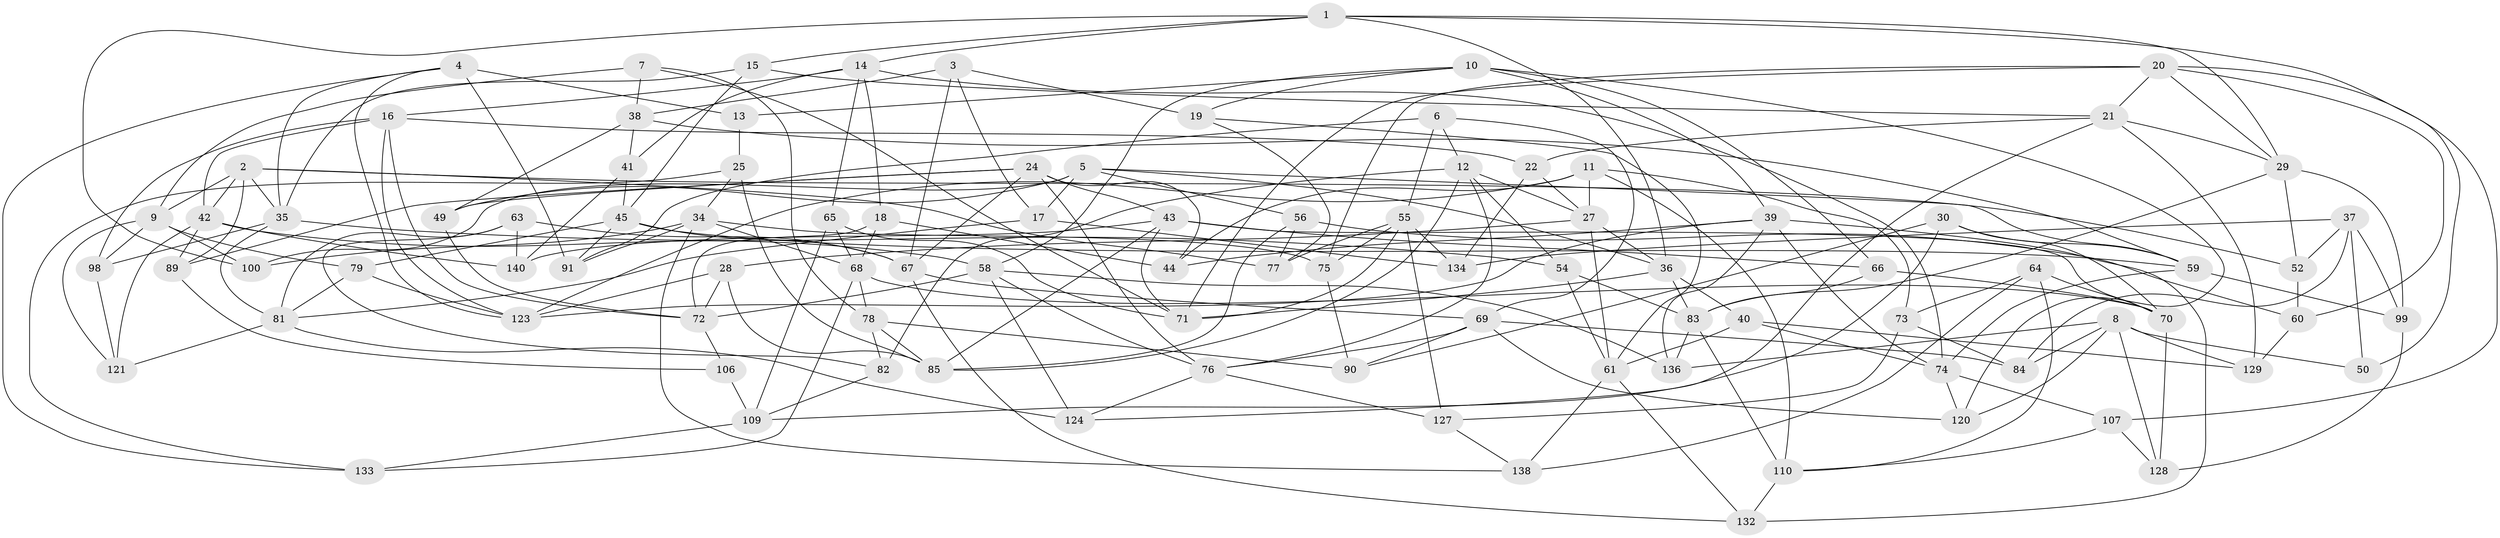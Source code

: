 // Generated by graph-tools (version 1.1) at 2025/24/03/03/25 07:24:28]
// undirected, 95 vertices, 229 edges
graph export_dot {
graph [start="1"]
  node [color=gray90,style=filled];
  1 [super="+51"];
  2 [super="+95"];
  3;
  4 [super="+53"];
  5 [super="+113"];
  6;
  7 [super="+62"];
  8 [super="+33"];
  9 [super="+94"];
  10 [super="+135"];
  11 [super="+23"];
  12 [super="+118"];
  13;
  14 [super="+57"];
  15;
  16 [super="+32"];
  17;
  18;
  19;
  20 [super="+96"];
  21 [super="+26"];
  22;
  24 [super="+46"];
  25;
  27 [super="+31"];
  28;
  29 [super="+104"];
  30;
  34 [super="+92"];
  35 [super="+48"];
  36 [super="+105"];
  37 [super="+102"];
  38 [super="+130"];
  39 [super="+47"];
  40;
  41;
  42 [super="+103"];
  43 [super="+87"];
  44;
  45 [super="+80"];
  49;
  50;
  52;
  54;
  55 [super="+119"];
  56;
  58 [super="+131"];
  59 [super="+116"];
  60;
  61 [super="+125"];
  63;
  64;
  65;
  66;
  67 [super="+108"];
  68 [super="+115"];
  69 [super="+88"];
  70 [super="+114"];
  71 [super="+93"];
  72 [super="+122"];
  73;
  74 [super="+101"];
  75;
  76 [super="+86"];
  77;
  78 [super="+97"];
  79;
  81 [super="+137"];
  82;
  83 [super="+112"];
  84;
  85 [super="+117"];
  89;
  90;
  91;
  98;
  99;
  100;
  106;
  107;
  109 [super="+126"];
  110 [super="+111"];
  120;
  121;
  123 [super="+139"];
  124;
  127;
  128;
  129;
  132;
  133;
  134;
  136;
  138;
  140;
  1 -- 36;
  1 -- 100;
  1 -- 29;
  1 -- 50;
  1 -- 14;
  1 -- 15;
  2 -- 89;
  2 -- 42;
  2 -- 35;
  2 -- 9;
  2 -- 52;
  2 -- 77;
  3 -- 17;
  3 -- 19;
  3 -- 38;
  3 -- 67;
  4 -- 35;
  4 -- 91;
  4 -- 13 [weight=2];
  4 -- 123;
  4 -- 133;
  5 -- 56;
  5 -- 100;
  5 -- 59;
  5 -- 49;
  5 -- 36;
  5 -- 17;
  6 -- 69;
  6 -- 91;
  6 -- 55;
  6 -- 12;
  7 -- 78 [weight=2];
  7 -- 9;
  7 -- 71;
  7 -- 38 [weight=2];
  8 -- 128;
  8 -- 50;
  8 -- 120;
  8 -- 129;
  8 -- 84;
  8 -- 136;
  9 -- 79;
  9 -- 100;
  9 -- 98;
  9 -- 121;
  10 -- 19;
  10 -- 120;
  10 -- 39;
  10 -- 58;
  10 -- 66;
  10 -- 13;
  11 -- 27;
  11 -- 110 [weight=2];
  11 -- 123;
  11 -- 73;
  11 -- 44;
  12 -- 54;
  12 -- 27;
  12 -- 82;
  12 -- 85;
  12 -- 76;
  13 -- 25;
  14 -- 41;
  14 -- 18;
  14 -- 16;
  14 -- 65;
  14 -- 74;
  15 -- 35;
  15 -- 21;
  15 -- 45;
  16 -- 22;
  16 -- 98;
  16 -- 123;
  16 -- 42;
  16 -- 72;
  17 -- 134;
  17 -- 81;
  18 -- 44;
  18 -- 72;
  18 -- 68;
  19 -- 77;
  19 -- 61;
  20 -- 107;
  20 -- 60;
  20 -- 71;
  20 -- 21;
  20 -- 75;
  20 -- 29;
  21 -- 124;
  21 -- 129;
  21 -- 29;
  21 -- 22;
  22 -- 134;
  22 -- 27;
  24 -- 44;
  24 -- 89;
  24 -- 49;
  24 -- 67;
  24 -- 43;
  24 -- 76;
  25 -- 133;
  25 -- 85;
  25 -- 34;
  27 -- 28;
  27 -- 61;
  27 -- 36;
  28 -- 123;
  28 -- 85;
  28 -- 72;
  29 -- 52;
  29 -- 83;
  29 -- 99;
  30 -- 59;
  30 -- 70;
  30 -- 90;
  30 -- 109;
  34 -- 91;
  34 -- 100;
  34 -- 75;
  34 -- 68;
  34 -- 138;
  35 -- 81;
  35 -- 54;
  35 -- 98;
  36 -- 40;
  36 -- 83;
  36 -- 71;
  37 -- 99;
  37 -- 50 [weight=2];
  37 -- 84;
  37 -- 52;
  37 -- 134;
  38 -- 41;
  38 -- 49;
  38 -- 59;
  39 -- 44;
  39 -- 132;
  39 -- 136;
  39 -- 123;
  39 -- 74;
  40 -- 129;
  40 -- 74;
  40 -- 61;
  41 -- 140;
  41 -- 45;
  42 -- 140;
  42 -- 121;
  42 -- 89;
  42 -- 58;
  43 -- 70;
  43 -- 66;
  43 -- 140;
  43 -- 85;
  43 -- 71;
  45 -- 79;
  45 -- 91;
  45 -- 67;
  45 -- 59;
  49 -- 72;
  52 -- 60;
  54 -- 61;
  54 -- 83;
  55 -- 75;
  55 -- 134;
  55 -- 127;
  55 -- 77;
  55 -- 71;
  56 -- 60;
  56 -- 85;
  56 -- 77;
  58 -- 72;
  58 -- 136;
  58 -- 124;
  58 -- 76;
  59 -- 74;
  59 -- 99;
  60 -- 129;
  61 -- 132;
  61 -- 138;
  63 -- 140;
  63 -- 82;
  63 -- 81;
  63 -- 67;
  64 -- 70;
  64 -- 110;
  64 -- 138;
  64 -- 73;
  65 -- 68;
  65 -- 109;
  65 -- 71;
  66 -- 83;
  66 -- 70;
  67 -- 132;
  67 -- 69;
  68 -- 133;
  68 -- 78;
  68 -- 70;
  69 -- 120;
  69 -- 90;
  69 -- 84;
  69 -- 76;
  70 -- 128;
  72 -- 106;
  73 -- 127;
  73 -- 84;
  74 -- 107;
  74 -- 120;
  75 -- 90;
  76 -- 124;
  76 -- 127;
  78 -- 82;
  78 -- 85;
  78 -- 90;
  79 -- 81;
  79 -- 123;
  81 -- 121;
  81 -- 124;
  82 -- 109;
  83 -- 110;
  83 -- 136;
  89 -- 106;
  98 -- 121;
  99 -- 128;
  106 -- 109 [weight=2];
  107 -- 128;
  107 -- 110;
  109 -- 133;
  110 -- 132;
  127 -- 138;
}
